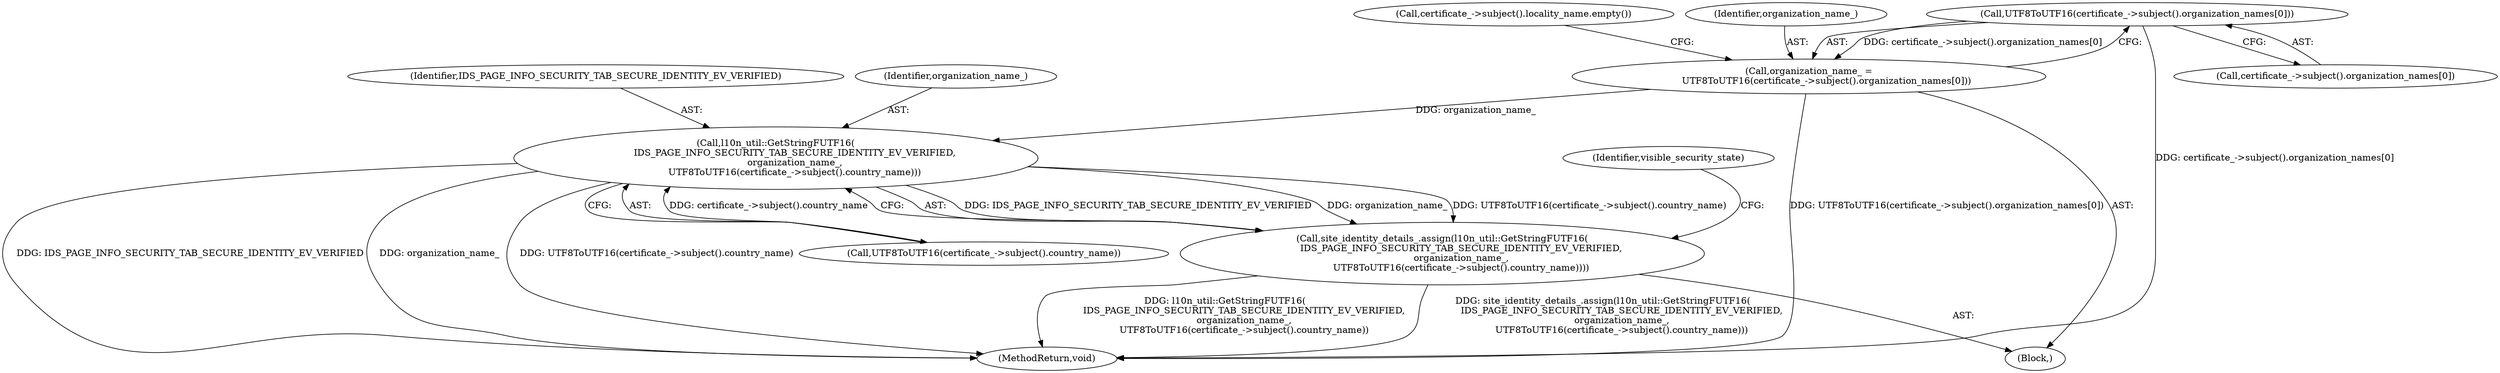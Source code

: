 digraph "0_Chrome_7cde8513c12a6e8ec5d1d1eb1cfd078d9adad3ef@array" {
"1000319" [label="(Call,UTF8ToUTF16(certificate_->subject().organization_names[0]))"];
"1000317" [label="(Call,organization_name_ =\n            UTF8ToUTF16(certificate_->subject().organization_names[0]))"];
"1000332" [label="(Call,l10n_util::GetStringFUTF16(\n             IDS_PAGE_INFO_SECURITY_TAB_SECURE_IDENTITY_EV_VERIFIED,\n             organization_name_,\n             UTF8ToUTF16(certificate_->subject().country_name)))"];
"1000331" [label="(Call,site_identity_details_.assign(l10n_util::GetStringFUTF16(\n             IDS_PAGE_INFO_SECURITY_TAB_SECURE_IDENTITY_EV_VERIFIED,\n             organization_name_,\n             UTF8ToUTF16(certificate_->subject().country_name))))"];
"1000333" [label="(Identifier,IDS_PAGE_INFO_SECURITY_TAB_SECURE_IDENTITY_EV_VERIFIED)"];
"1000335" [label="(Call,UTF8ToUTF16(certificate_->subject().country_name))"];
"1000327" [label="(Call,certificate_->subject().locality_name.empty())"];
"1000318" [label="(Identifier,organization_name_)"];
"1000357" [label="(Identifier,visible_security_state)"];
"1000310" [label="(Block,)"];
"1000332" [label="(Call,l10n_util::GetStringFUTF16(\n             IDS_PAGE_INFO_SECURITY_TAB_SECURE_IDENTITY_EV_VERIFIED,\n             organization_name_,\n             UTF8ToUTF16(certificate_->subject().country_name)))"];
"1000331" [label="(Call,site_identity_details_.assign(l10n_util::GetStringFUTF16(\n             IDS_PAGE_INFO_SECURITY_TAB_SECURE_IDENTITY_EV_VERIFIED,\n             organization_name_,\n             UTF8ToUTF16(certificate_->subject().country_name))))"];
"1000320" [label="(Call,certificate_->subject().organization_names[0])"];
"1000319" [label="(Call,UTF8ToUTF16(certificate_->subject().organization_names[0]))"];
"1000317" [label="(Call,organization_name_ =\n            UTF8ToUTF16(certificate_->subject().organization_names[0]))"];
"1000626" [label="(MethodReturn,void)"];
"1000334" [label="(Identifier,organization_name_)"];
"1000319" -> "1000317"  [label="AST: "];
"1000319" -> "1000320"  [label="CFG: "];
"1000320" -> "1000319"  [label="AST: "];
"1000317" -> "1000319"  [label="CFG: "];
"1000319" -> "1000626"  [label="DDG: certificate_->subject().organization_names[0]"];
"1000319" -> "1000317"  [label="DDG: certificate_->subject().organization_names[0]"];
"1000317" -> "1000310"  [label="AST: "];
"1000318" -> "1000317"  [label="AST: "];
"1000327" -> "1000317"  [label="CFG: "];
"1000317" -> "1000626"  [label="DDG: UTF8ToUTF16(certificate_->subject().organization_names[0])"];
"1000317" -> "1000332"  [label="DDG: organization_name_"];
"1000332" -> "1000331"  [label="AST: "];
"1000332" -> "1000335"  [label="CFG: "];
"1000333" -> "1000332"  [label="AST: "];
"1000334" -> "1000332"  [label="AST: "];
"1000335" -> "1000332"  [label="AST: "];
"1000331" -> "1000332"  [label="CFG: "];
"1000332" -> "1000626"  [label="DDG: organization_name_"];
"1000332" -> "1000626"  [label="DDG: IDS_PAGE_INFO_SECURITY_TAB_SECURE_IDENTITY_EV_VERIFIED"];
"1000332" -> "1000626"  [label="DDG: UTF8ToUTF16(certificate_->subject().country_name)"];
"1000332" -> "1000331"  [label="DDG: IDS_PAGE_INFO_SECURITY_TAB_SECURE_IDENTITY_EV_VERIFIED"];
"1000332" -> "1000331"  [label="DDG: organization_name_"];
"1000332" -> "1000331"  [label="DDG: UTF8ToUTF16(certificate_->subject().country_name)"];
"1000335" -> "1000332"  [label="DDG: certificate_->subject().country_name"];
"1000331" -> "1000310"  [label="AST: "];
"1000357" -> "1000331"  [label="CFG: "];
"1000331" -> "1000626"  [label="DDG: site_identity_details_.assign(l10n_util::GetStringFUTF16(\n             IDS_PAGE_INFO_SECURITY_TAB_SECURE_IDENTITY_EV_VERIFIED,\n             organization_name_,\n             UTF8ToUTF16(certificate_->subject().country_name)))"];
"1000331" -> "1000626"  [label="DDG: l10n_util::GetStringFUTF16(\n             IDS_PAGE_INFO_SECURITY_TAB_SECURE_IDENTITY_EV_VERIFIED,\n             organization_name_,\n             UTF8ToUTF16(certificate_->subject().country_name))"];
}
